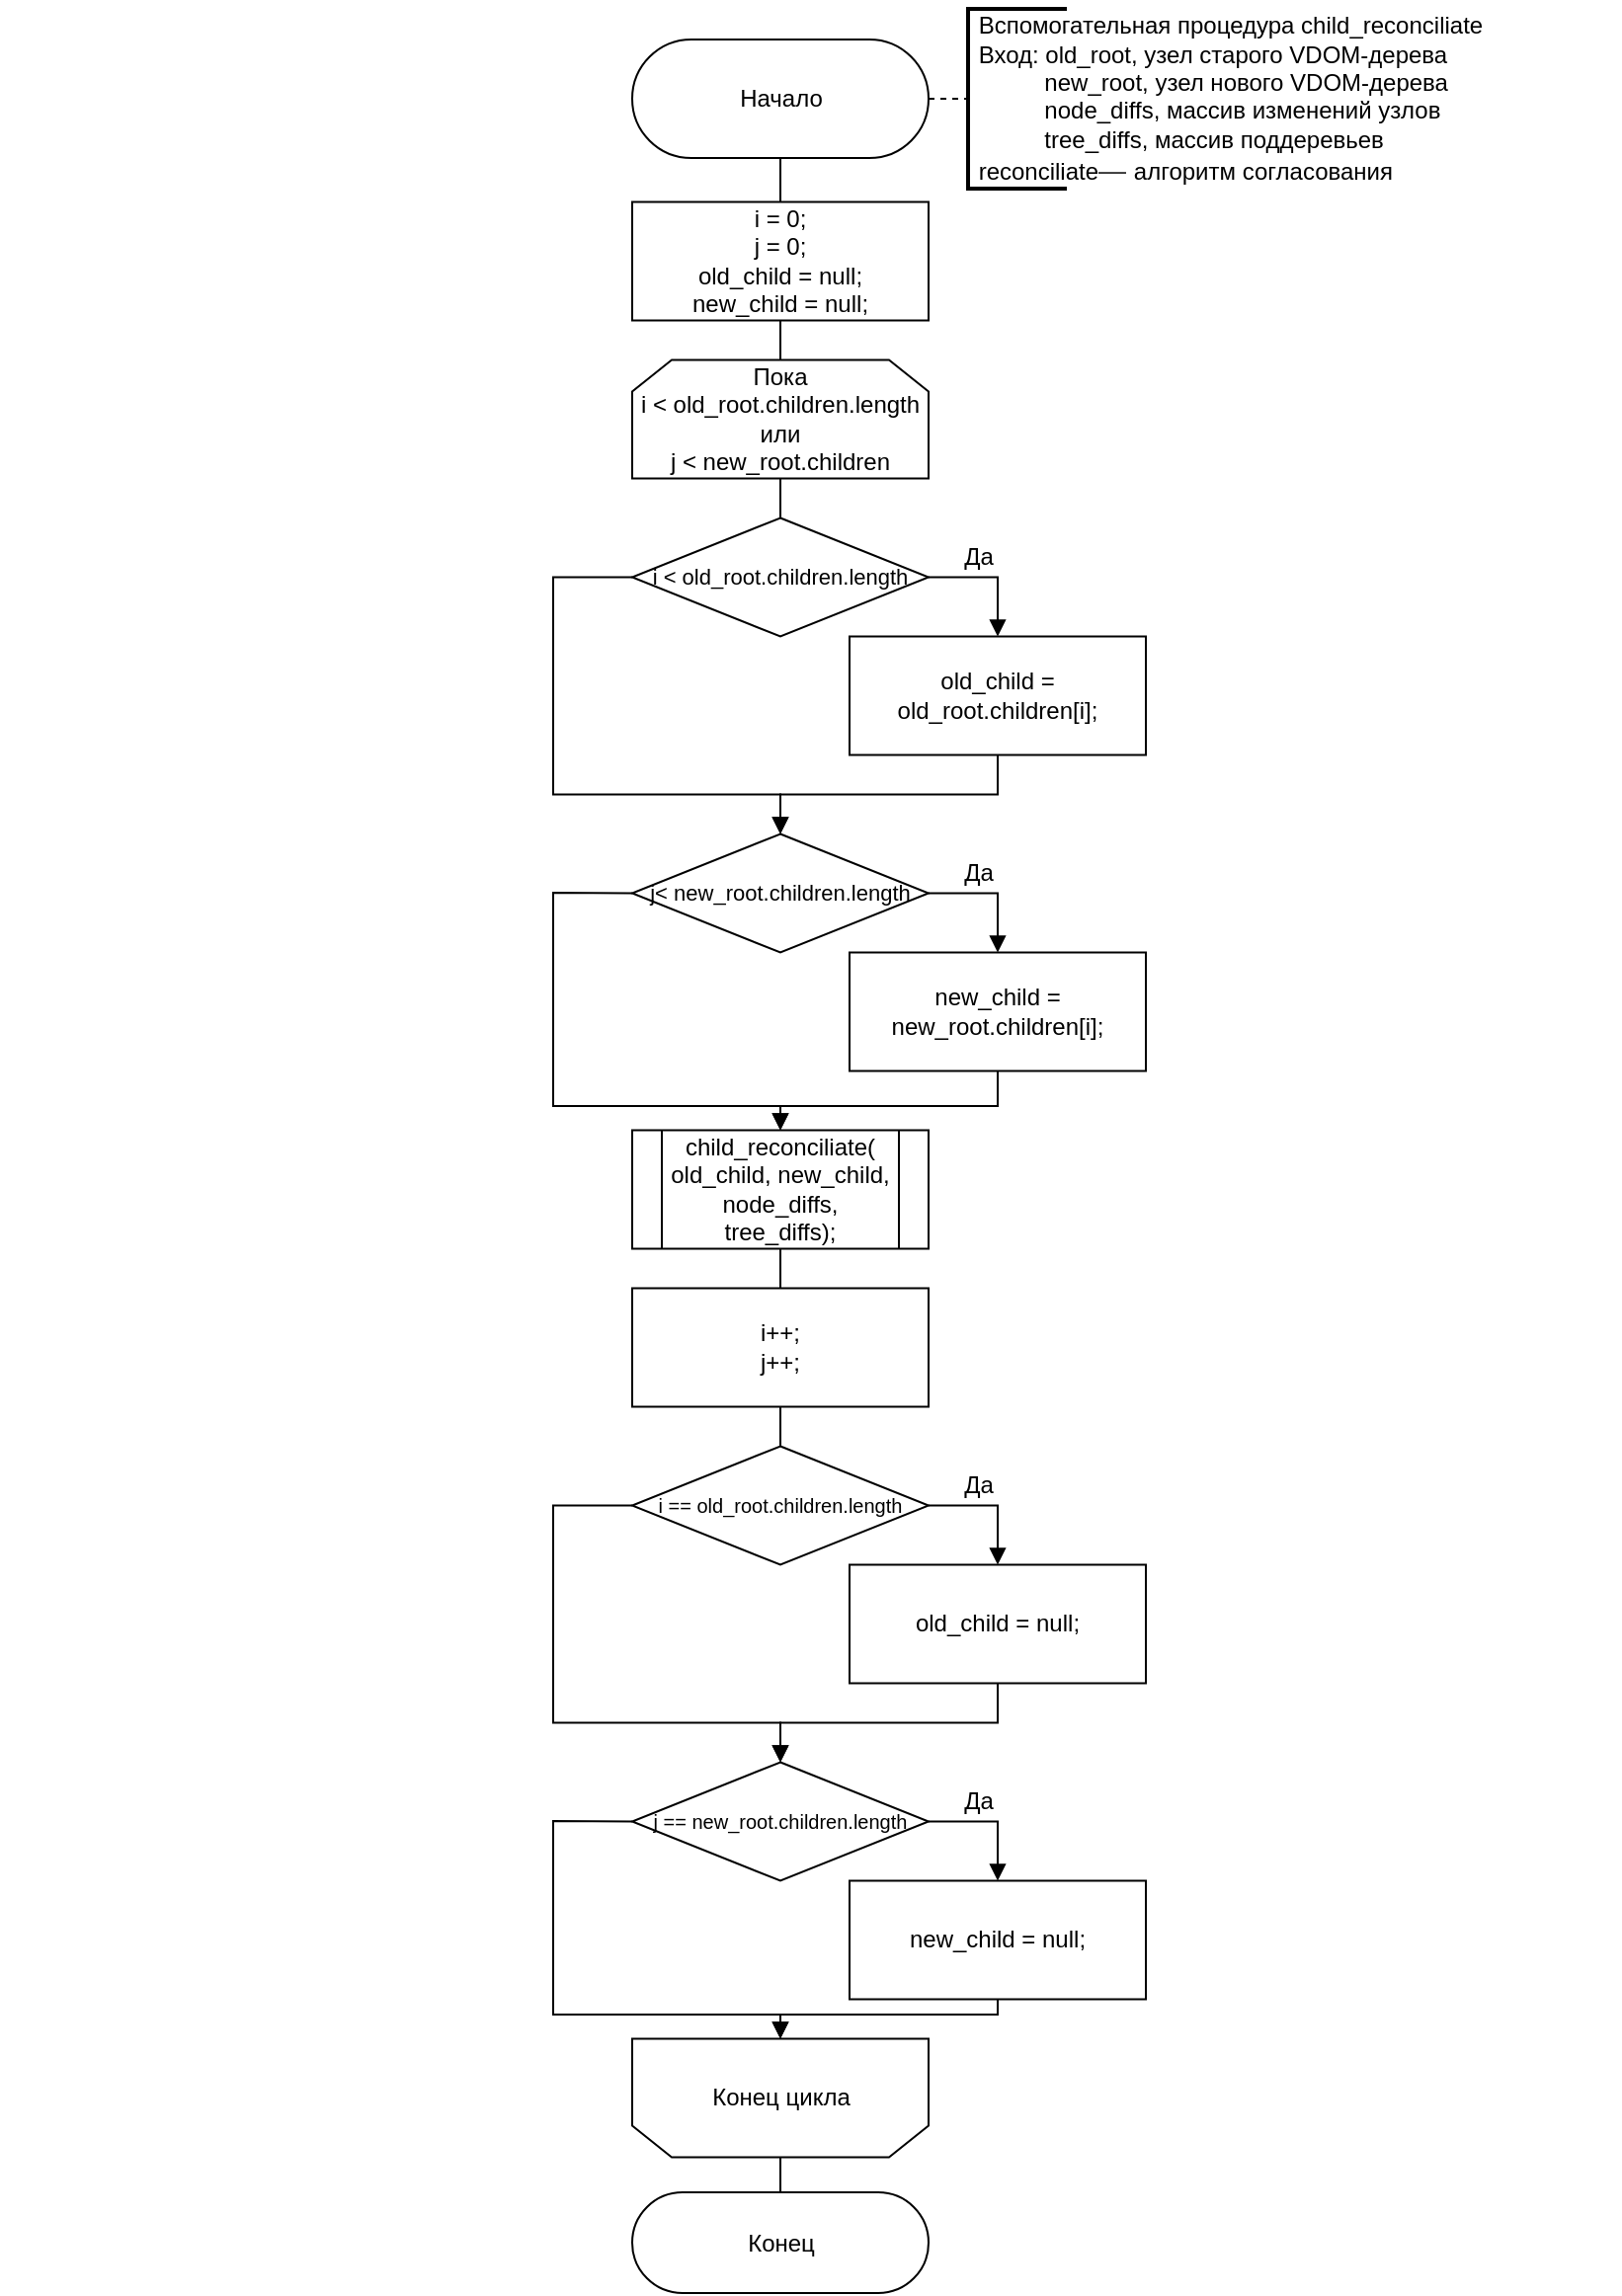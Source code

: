 <mxfile>
    <diagram id="XNNGlXIHdcnlJP7jXLbG" name="Page-1">
        <mxGraphModel dx="577" dy="360" grid="0" gridSize="10" guides="1" tooltips="1" connect="1" arrows="1" fold="1" page="1" pageScale="1" pageWidth="827" pageHeight="1169" math="0" shadow="0">
            <root>
                <mxCell id="0"/>
                <mxCell id="1" parent="0"/>
                <mxCell id="32" value="" style="whiteSpace=wrap;html=1;strokeWidth=0;fillColor=none;strokeColor=none;" parent="1" vertex="1">
                    <mxGeometry width="820" height="1160" as="geometry"/>
                </mxCell>
                <mxCell id="29" style="edgeStyle=none;rounded=0;html=1;exitX=1;exitY=0.5;exitDx=0;exitDy=0;exitPerimeter=0;entryX=0;entryY=0.5;entryDx=0;entryDy=0;entryPerimeter=0;endArrow=none;endFill=0;dashed=1;" parent="1" source="2" target="3" edge="1">
                    <mxGeometry relative="1" as="geometry"/>
                </mxCell>
                <mxCell id="108" style="edgeStyle=none;rounded=0;html=1;exitX=0.5;exitY=0.5;exitDx=0;exitDy=30;exitPerimeter=0;entryX=0.5;entryY=0;entryDx=0;entryDy=0;fontSize=12;endArrow=none;endFill=0;" edge="1" parent="1" source="2" target="45">
                    <mxGeometry relative="1" as="geometry"/>
                </mxCell>
                <mxCell id="2" value="Начало" style="html=1;dashed=0;whitespace=wrap;shape=mxgraph.dfd.start" parent="1" vertex="1">
                    <mxGeometry x="320" y="20" width="150" height="60" as="geometry"/>
                </mxCell>
                <mxCell id="3" value="&amp;nbsp;Вспомогательная процедура&amp;nbsp;&lt;span style=&quot;text-align: center&quot;&gt;child_reconciliate&lt;/span&gt;&lt;br&gt;&amp;nbsp;Вход: old_root, узел старого VDOM-дерева&lt;br&gt;&amp;nbsp; &amp;nbsp; &amp;nbsp; &amp;nbsp; &amp;nbsp; &amp;nbsp;new_root, узел нового VDOM-дерева&lt;br&gt;&amp;nbsp; &amp;nbsp; &amp;nbsp; &amp;nbsp; &amp;nbsp; &amp;nbsp;node_diffs, массив изменений узлов&lt;br&gt;&amp;nbsp; &amp;nbsp; &amp;nbsp; &amp;nbsp; &amp;nbsp; &amp;nbsp;tree_diffs, массив поддеревьев&lt;br&gt;&amp;nbsp;reconciliate&lt;span style=&quot;color: rgb(51 , 51 , 51) ; font-family: &amp;#34;opensans&amp;#34; , &amp;#34;arial&amp;#34; , &amp;#34;freesans&amp;#34; , sans-serif ; font-size: 14px ; background-color: rgb(255 , 255 , 255)&quot;&gt;—&amp;nbsp;&lt;/span&gt;алгоритм согласования" style="strokeWidth=2;html=1;shape=mxgraph.flowchart.annotation_1;align=left;pointerEvents=1;" parent="1" vertex="1">
                    <mxGeometry x="490" y="4.5" width="50" height="91" as="geometry"/>
                </mxCell>
                <mxCell id="13" value="Конец" style="html=1;dashed=0;whitespace=wrap;shape=mxgraph.dfd.start" parent="1" vertex="1">
                    <mxGeometry x="320" y="1110" width="150" height="51" as="geometry"/>
                </mxCell>
                <mxCell id="113" style="edgeStyle=none;rounded=0;html=1;exitX=0.5;exitY=0;exitDx=0;exitDy=0;entryX=0.5;entryY=0.5;entryDx=0;entryDy=-25.5;entryPerimeter=0;fontSize=12;endArrow=none;endFill=0;" edge="1" parent="1" source="17" target="13">
                    <mxGeometry relative="1" as="geometry"/>
                </mxCell>
                <mxCell id="17" value="" style="shape=loopLimit;whiteSpace=wrap;html=1;rotation=-180;" parent="1" vertex="1">
                    <mxGeometry x="320" y="1032.25" width="150" height="60" as="geometry"/>
                </mxCell>
                <mxCell id="109" style="edgeStyle=none;rounded=0;html=1;exitX=0.5;exitY=1;exitDx=0;exitDy=0;entryX=0.5;entryY=0;entryDx=0;entryDy=0;fontSize=12;endArrow=none;endFill=0;" edge="1" parent="1" source="45" target="82">
                    <mxGeometry relative="1" as="geometry"/>
                </mxCell>
                <mxCell id="45" value="i = 0;&lt;br&gt;j = 0;&lt;br&gt;old_child = null;&lt;br&gt;new_child = null;" style="rounded=0;whiteSpace=wrap;html=1;" parent="1" vertex="1">
                    <mxGeometry x="320" y="102.25" width="150" height="60" as="geometry"/>
                </mxCell>
                <mxCell id="90" style="edgeStyle=none;rounded=0;html=1;exitX=0.5;exitY=1;exitDx=0;exitDy=0;entryX=0.5;entryY=0;entryDx=0;entryDy=0;fontSize=11;endArrow=block;endFill=1;" edge="1" parent="1" source="47" target="88">
                    <mxGeometry relative="1" as="geometry">
                        <Array as="points">
                            <mxPoint x="505" y="402.25"/>
                            <mxPoint x="395" y="402.25"/>
                        </Array>
                    </mxGeometry>
                </mxCell>
                <mxCell id="47" value="old_child = old_root.children[i];" style="rounded=0;whiteSpace=wrap;html=1;" parent="1" vertex="1">
                    <mxGeometry x="430" y="322.25" width="150" height="60" as="geometry"/>
                </mxCell>
                <mxCell id="80" value="Да" style="text;html=1;resizable=0;autosize=1;align=center;verticalAlign=middle;points=[];fillColor=none;strokeColor=none;rounded=0;" parent="1" vertex="1">
                    <mxGeometry x="480" y="272.25" width="30" height="20" as="geometry"/>
                </mxCell>
                <mxCell id="110" style="edgeStyle=none;rounded=0;html=1;exitX=0.5;exitY=1;exitDx=0;exitDy=0;entryX=0.5;entryY=0;entryDx=0;entryDy=0;fontSize=12;endArrow=none;endFill=0;" edge="1" parent="1" source="82" target="83">
                    <mxGeometry relative="1" as="geometry"/>
                </mxCell>
                <mxCell id="82" value="Пока &lt;br&gt;i &amp;lt; old_root.children.length или&lt;br&gt;j &amp;lt; new_root.children" style="shape=loopLimit;whiteSpace=wrap;html=1;rotation=0;" vertex="1" parent="1">
                    <mxGeometry x="320" y="182.25" width="150" height="60" as="geometry"/>
                </mxCell>
                <mxCell id="84" style="edgeStyle=none;html=1;exitX=1;exitY=0.5;exitDx=0;exitDy=0;entryX=0.5;entryY=0;entryDx=0;entryDy=0;fontSize=11;rounded=0;endArrow=block;endFill=1;" edge="1" parent="1" source="83" target="47">
                    <mxGeometry relative="1" as="geometry">
                        <Array as="points">
                            <mxPoint x="505" y="292.25"/>
                        </Array>
                    </mxGeometry>
                </mxCell>
                <mxCell id="89" style="edgeStyle=none;rounded=0;html=1;exitX=0;exitY=0.5;exitDx=0;exitDy=0;entryX=0.5;entryY=0;entryDx=0;entryDy=0;fontSize=11;endArrow=block;endFill=1;" edge="1" parent="1" source="83" target="88">
                    <mxGeometry relative="1" as="geometry">
                        <Array as="points">
                            <mxPoint x="280" y="292.25"/>
                            <mxPoint x="280" y="402.25"/>
                            <mxPoint x="395" y="402.25"/>
                        </Array>
                    </mxGeometry>
                </mxCell>
                <mxCell id="83" value="&lt;span&gt;i &amp;lt; old_root.children.length&lt;/span&gt;" style="rhombus;whiteSpace=wrap;html=1;rotation=0;fontSize=11;" vertex="1" parent="1">
                    <mxGeometry x="320" y="262.25" width="150" height="60" as="geometry"/>
                </mxCell>
                <mxCell id="106" style="edgeStyle=none;rounded=0;html=1;exitX=0.5;exitY=1;exitDx=0;exitDy=0;entryX=0.5;entryY=0;entryDx=0;entryDy=0;fontSize=12;endArrow=block;endFill=1;" edge="1" parent="1" source="85" target="91">
                    <mxGeometry relative="1" as="geometry">
                        <Array as="points">
                            <mxPoint x="505" y="560"/>
                            <mxPoint x="395" y="560"/>
                        </Array>
                    </mxGeometry>
                </mxCell>
                <mxCell id="85" value="new_child = new_root.children[i];" style="rounded=0;whiteSpace=wrap;html=1;" vertex="1" parent="1">
                    <mxGeometry x="430" y="482.25" width="150" height="60" as="geometry"/>
                </mxCell>
                <mxCell id="86" value="Да" style="text;html=1;resizable=0;autosize=1;align=center;verticalAlign=middle;points=[];fillColor=none;strokeColor=none;rounded=0;" vertex="1" parent="1">
                    <mxGeometry x="480" y="432.25" width="30" height="20" as="geometry"/>
                </mxCell>
                <mxCell id="87" style="edgeStyle=none;html=1;exitX=1;exitY=0.5;exitDx=0;exitDy=0;entryX=0.5;entryY=0;entryDx=0;entryDy=0;fontSize=11;rounded=0;endArrow=block;endFill=1;" edge="1" parent="1" source="88" target="85">
                    <mxGeometry relative="1" as="geometry">
                        <Array as="points">
                            <mxPoint x="505" y="452.25"/>
                        </Array>
                    </mxGeometry>
                </mxCell>
                <mxCell id="107" style="edgeStyle=none;rounded=0;html=1;exitX=0;exitY=0.5;exitDx=0;exitDy=0;entryX=0.5;entryY=0;entryDx=0;entryDy=0;fontSize=12;endArrow=block;endFill=1;" edge="1" parent="1" source="88" target="91">
                    <mxGeometry relative="1" as="geometry">
                        <Array as="points">
                            <mxPoint x="280" y="452"/>
                            <mxPoint x="280" y="560"/>
                            <mxPoint x="395" y="560"/>
                        </Array>
                    </mxGeometry>
                </mxCell>
                <mxCell id="88" value="&lt;span&gt;j&amp;lt; new_root.children.length&lt;/span&gt;" style="rhombus;whiteSpace=wrap;html=1;rotation=0;fontSize=11;" vertex="1" parent="1">
                    <mxGeometry x="320" y="422.25" width="150" height="60" as="geometry"/>
                </mxCell>
                <mxCell id="111" style="edgeStyle=none;rounded=0;html=1;exitX=0.5;exitY=1;exitDx=0;exitDy=0;fontSize=12;endArrow=none;endFill=0;" edge="1" parent="1" source="91" target="92">
                    <mxGeometry relative="1" as="geometry"/>
                </mxCell>
                <mxCell id="91" value="&lt;span style=&quot;font-size: 12px&quot;&gt;child_reconciliate(&lt;br&gt;old_child, new_child, node_diffs, tree_diffs);&lt;/span&gt;" style="shape=process;whiteSpace=wrap;html=1;backgroundOutline=1;fontSize=8;rotation=0;" vertex="1" parent="1">
                    <mxGeometry x="320" y="572.25" width="150" height="60" as="geometry"/>
                </mxCell>
                <mxCell id="112" style="edgeStyle=none;rounded=0;html=1;exitX=0.5;exitY=1;exitDx=0;exitDy=0;fontSize=12;endArrow=none;endFill=0;" edge="1" parent="1" source="92" target="98">
                    <mxGeometry relative="1" as="geometry"/>
                </mxCell>
                <mxCell id="92" value="i++;&lt;br&gt;j++;" style="rounded=0;whiteSpace=wrap;html=1;" vertex="1" parent="1">
                    <mxGeometry x="320" y="652.25" width="150" height="60" as="geometry"/>
                </mxCell>
                <mxCell id="93" style="edgeStyle=none;rounded=0;html=1;exitX=0.5;exitY=1;exitDx=0;exitDy=0;entryX=0.5;entryY=0;entryDx=0;entryDy=0;fontSize=11;endArrow=block;endFill=1;" edge="1" parent="1" source="94" target="102">
                    <mxGeometry relative="1" as="geometry">
                        <Array as="points">
                            <mxPoint x="505" y="872.25"/>
                            <mxPoint x="395" y="872.25"/>
                        </Array>
                    </mxGeometry>
                </mxCell>
                <mxCell id="94" value="old_child = null;" style="rounded=0;whiteSpace=wrap;html=1;" vertex="1" parent="1">
                    <mxGeometry x="430" y="792.25" width="150" height="60" as="geometry"/>
                </mxCell>
                <mxCell id="95" value="Да" style="text;html=1;resizable=0;autosize=1;align=center;verticalAlign=middle;points=[];fillColor=none;strokeColor=none;rounded=0;" vertex="1" parent="1">
                    <mxGeometry x="480" y="742.25" width="30" height="20" as="geometry"/>
                </mxCell>
                <mxCell id="96" style="edgeStyle=none;html=1;exitX=1;exitY=0.5;exitDx=0;exitDy=0;entryX=0.5;entryY=0;entryDx=0;entryDy=0;fontSize=11;rounded=0;endArrow=block;endFill=1;" edge="1" parent="1" source="98" target="94">
                    <mxGeometry relative="1" as="geometry">
                        <Array as="points">
                            <mxPoint x="505" y="762.25"/>
                        </Array>
                    </mxGeometry>
                </mxCell>
                <mxCell id="97" style="edgeStyle=none;rounded=0;html=1;exitX=0;exitY=0.5;exitDx=0;exitDy=0;entryX=0.5;entryY=0;entryDx=0;entryDy=0;fontSize=11;endArrow=block;endFill=1;" edge="1" parent="1" source="98" target="102">
                    <mxGeometry relative="1" as="geometry">
                        <Array as="points">
                            <mxPoint x="280" y="762.25"/>
                            <mxPoint x="280" y="872.25"/>
                            <mxPoint x="395" y="872.25"/>
                        </Array>
                    </mxGeometry>
                </mxCell>
                <mxCell id="98" value="&lt;span style=&quot;font-size: 10px&quot;&gt;i == old_root.children.length&lt;/span&gt;" style="rhombus;whiteSpace=wrap;html=1;rotation=0;fontSize=11;" vertex="1" parent="1">
                    <mxGeometry x="320" y="732.25" width="150" height="60" as="geometry"/>
                </mxCell>
                <mxCell id="103" style="edgeStyle=none;rounded=0;html=1;exitX=0.5;exitY=1;exitDx=0;exitDy=0;entryX=0.5;entryY=1;entryDx=0;entryDy=0;fontSize=10;endArrow=block;endFill=1;" edge="1" parent="1" source="99" target="17">
                    <mxGeometry relative="1" as="geometry">
                        <Array as="points">
                            <mxPoint x="505" y="1020"/>
                            <mxPoint x="395" y="1020"/>
                        </Array>
                    </mxGeometry>
                </mxCell>
                <mxCell id="99" value="new_child = null;" style="rounded=0;whiteSpace=wrap;html=1;" vertex="1" parent="1">
                    <mxGeometry x="430" y="952.25" width="150" height="60" as="geometry"/>
                </mxCell>
                <mxCell id="100" value="Да" style="text;html=1;resizable=0;autosize=1;align=center;verticalAlign=middle;points=[];fillColor=none;strokeColor=none;rounded=0;" vertex="1" parent="1">
                    <mxGeometry x="480" y="902.25" width="30" height="20" as="geometry"/>
                </mxCell>
                <mxCell id="101" style="edgeStyle=none;html=1;exitX=1;exitY=0.5;exitDx=0;exitDy=0;entryX=0.5;entryY=0;entryDx=0;entryDy=0;fontSize=11;rounded=0;endArrow=block;endFill=1;" edge="1" parent="1" source="102" target="99">
                    <mxGeometry relative="1" as="geometry">
                        <Array as="points">
                            <mxPoint x="505" y="922.25"/>
                        </Array>
                    </mxGeometry>
                </mxCell>
                <mxCell id="104" style="edgeStyle=none;rounded=0;html=1;exitX=0;exitY=0.5;exitDx=0;exitDy=0;entryX=0.5;entryY=1;entryDx=0;entryDy=0;fontSize=10;endArrow=block;endFill=1;" edge="1" parent="1" source="102" target="17">
                    <mxGeometry relative="1" as="geometry">
                        <Array as="points">
                            <mxPoint x="280" y="922"/>
                            <mxPoint x="280" y="1020"/>
                            <mxPoint x="395" y="1020"/>
                        </Array>
                    </mxGeometry>
                </mxCell>
                <mxCell id="102" value="&lt;span&gt;&lt;font style=&quot;font-size: 10px&quot;&gt;j == new_root.children.length&lt;/font&gt;&lt;/span&gt;" style="rhombus;whiteSpace=wrap;html=1;rotation=0;fontSize=11;" vertex="1" parent="1">
                    <mxGeometry x="320" y="892.25" width="150" height="60" as="geometry"/>
                </mxCell>
                <mxCell id="105" value="Конец цикла" style="text;html=1;resizable=0;autosize=1;align=center;verticalAlign=middle;points=[];fillColor=none;strokeColor=none;rounded=0;fontSize=12;" vertex="1" parent="1">
                    <mxGeometry x="350" y="1052.25" width="90" height="20" as="geometry"/>
                </mxCell>
            </root>
        </mxGraphModel>
    </diagram>
</mxfile>